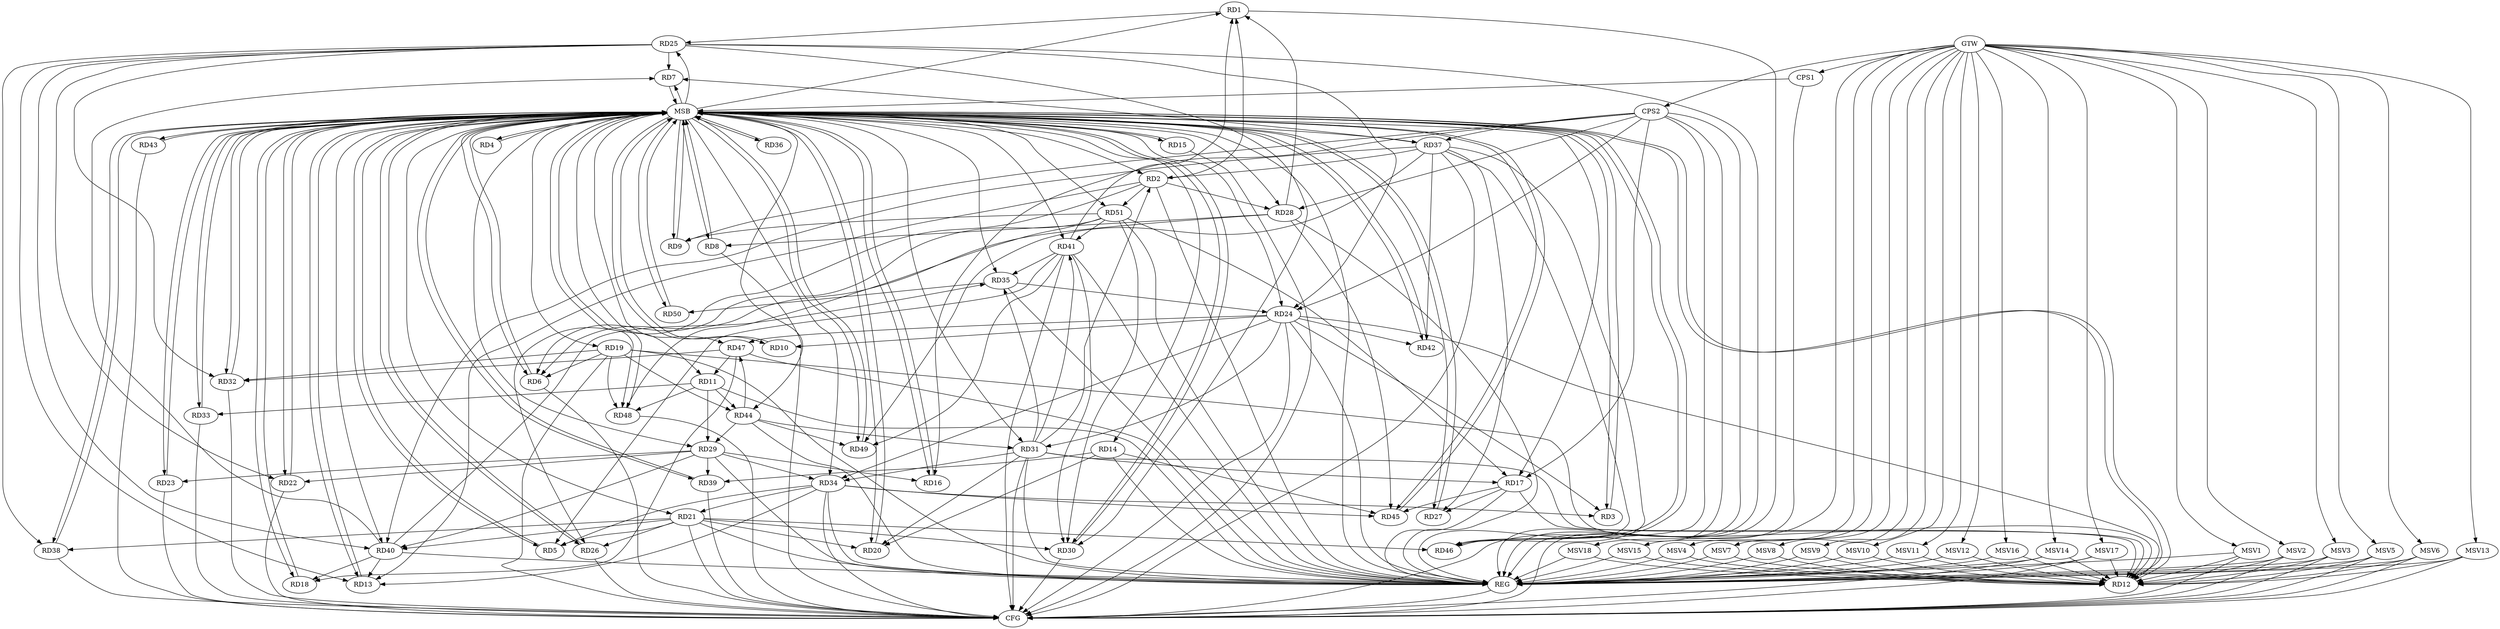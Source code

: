 strict digraph G {
  RD1 [ label="RD1" ];
  RD2 [ label="RD2" ];
  RD3 [ label="RD3" ];
  RD4 [ label="RD4" ];
  RD5 [ label="RD5" ];
  RD6 [ label="RD6" ];
  RD7 [ label="RD7" ];
  RD8 [ label="RD8" ];
  RD9 [ label="RD9" ];
  RD10 [ label="RD10" ];
  RD11 [ label="RD11" ];
  RD12 [ label="RD12" ];
  RD13 [ label="RD13" ];
  RD14 [ label="RD14" ];
  RD15 [ label="RD15" ];
  RD16 [ label="RD16" ];
  RD17 [ label="RD17" ];
  RD18 [ label="RD18" ];
  RD19 [ label="RD19" ];
  RD20 [ label="RD20" ];
  RD21 [ label="RD21" ];
  RD22 [ label="RD22" ];
  RD23 [ label="RD23" ];
  RD24 [ label="RD24" ];
  RD25 [ label="RD25" ];
  RD26 [ label="RD26" ];
  RD27 [ label="RD27" ];
  RD28 [ label="RD28" ];
  RD29 [ label="RD29" ];
  RD30 [ label="RD30" ];
  RD31 [ label="RD31" ];
  RD32 [ label="RD32" ];
  RD33 [ label="RD33" ];
  RD34 [ label="RD34" ];
  RD35 [ label="RD35" ];
  RD36 [ label="RD36" ];
  RD37 [ label="RD37" ];
  RD38 [ label="RD38" ];
  RD39 [ label="RD39" ];
  RD40 [ label="RD40" ];
  RD41 [ label="RD41" ];
  RD42 [ label="RD42" ];
  RD43 [ label="RD43" ];
  RD44 [ label="RD44" ];
  RD45 [ label="RD45" ];
  RD46 [ label="RD46" ];
  RD47 [ label="RD47" ];
  RD48 [ label="RD48" ];
  RD49 [ label="RD49" ];
  RD50 [ label="RD50" ];
  RD51 [ label="RD51" ];
  CPS1 [ label="CPS1" ];
  CPS2 [ label="CPS2" ];
  GTW [ label="GTW" ];
  REG [ label="REG" ];
  MSB [ label="MSB" ];
  CFG [ label="CFG" ];
  MSV1 [ label="MSV1" ];
  MSV2 [ label="MSV2" ];
  MSV3 [ label="MSV3" ];
  MSV4 [ label="MSV4" ];
  MSV5 [ label="MSV5" ];
  MSV6 [ label="MSV6" ];
  MSV7 [ label="MSV7" ];
  MSV8 [ label="MSV8" ];
  MSV9 [ label="MSV9" ];
  MSV10 [ label="MSV10" ];
  MSV11 [ label="MSV11" ];
  MSV12 [ label="MSV12" ];
  MSV13 [ label="MSV13" ];
  MSV14 [ label="MSV14" ];
  MSV15 [ label="MSV15" ];
  MSV16 [ label="MSV16" ];
  MSV17 [ label="MSV17" ];
  MSV18 [ label="MSV18" ];
  RD2 -> RD1;
  RD1 -> RD25;
  RD28 -> RD1;
  RD41 -> RD1;
  RD2 -> RD13;
  RD2 -> RD26;
  RD2 -> RD28;
  RD31 -> RD2;
  RD37 -> RD2;
  RD2 -> RD51;
  RD24 -> RD3;
  RD34 -> RD3;
  RD21 -> RD5;
  RD34 -> RD5;
  RD41 -> RD5;
  RD19 -> RD6;
  RD28 -> RD6;
  RD51 -> RD6;
  RD25 -> RD7;
  RD37 -> RD7;
  RD40 -> RD7;
  RD28 -> RD8;
  RD51 -> RD9;
  RD24 -> RD10;
  RD11 -> RD29;
  RD11 -> RD33;
  RD11 -> RD44;
  RD47 -> RD11;
  RD11 -> RD48;
  RD17 -> RD12;
  RD19 -> RD12;
  RD24 -> RD12;
  RD31 -> RD12;
  RD25 -> RD13;
  RD34 -> RD13;
  RD40 -> RD13;
  RD14 -> RD20;
  RD14 -> RD39;
  RD14 -> RD45;
  RD29 -> RD16;
  RD17 -> RD27;
  RD31 -> RD17;
  RD17 -> RD45;
  RD51 -> RD17;
  RD40 -> RD18;
  RD47 -> RD18;
  RD19 -> RD32;
  RD19 -> RD44;
  RD19 -> RD48;
  RD21 -> RD20;
  RD31 -> RD20;
  RD21 -> RD26;
  RD21 -> RD30;
  RD34 -> RD21;
  RD21 -> RD38;
  RD21 -> RD40;
  RD21 -> RD46;
  RD25 -> RD22;
  RD29 -> RD22;
  RD29 -> RD23;
  RD25 -> RD24;
  RD24 -> RD31;
  RD24 -> RD34;
  RD35 -> RD24;
  RD24 -> RD42;
  RD24 -> RD47;
  RD25 -> RD30;
  RD25 -> RD32;
  RD25 -> RD38;
  RD25 -> RD40;
  RD37 -> RD27;
  RD28 -> RD45;
  RD29 -> RD34;
  RD29 -> RD39;
  RD29 -> RD40;
  RD44 -> RD29;
  RD41 -> RD30;
  RD51 -> RD30;
  RD31 -> RD34;
  RD31 -> RD35;
  RD31 -> RD41;
  RD44 -> RD31;
  RD47 -> RD32;
  RD34 -> RD45;
  RD40 -> RD35;
  RD41 -> RD35;
  RD35 -> RD50;
  RD37 -> RD40;
  RD37 -> RD42;
  RD37 -> RD46;
  RD37 -> RD49;
  RD41 -> RD49;
  RD51 -> RD41;
  RD44 -> RD47;
  RD44 -> RD49;
  RD51 -> RD48;
  CPS2 -> RD17;
  CPS2 -> RD28;
  CPS2 -> RD24;
  CPS2 -> RD9;
  CPS2 -> RD37;
  CPS2 -> RD16;
  CPS2 -> RD46;
  GTW -> CPS1;
  GTW -> CPS2;
  RD1 -> REG;
  RD2 -> REG;
  RD11 -> REG;
  RD14 -> REG;
  RD17 -> REG;
  RD19 -> REG;
  RD21 -> REG;
  RD24 -> REG;
  RD25 -> REG;
  RD28 -> REG;
  RD29 -> REG;
  RD31 -> REG;
  RD34 -> REG;
  RD35 -> REG;
  RD37 -> REG;
  RD40 -> REG;
  RD41 -> REG;
  RD44 -> REG;
  RD47 -> REG;
  RD51 -> REG;
  CPS2 -> REG;
  RD3 -> MSB;
  MSB -> RD14;
  MSB -> RD15;
  MSB -> RD17;
  MSB -> RD22;
  MSB -> RD31;
  MSB -> RD36;
  MSB -> RD48;
  MSB -> RD49;
  MSB -> RD50;
  MSB -> RD51;
  MSB -> REG;
  RD4 -> MSB;
  MSB -> RD6;
  MSB -> RD7;
  MSB -> RD11;
  MSB -> RD23;
  MSB -> RD27;
  MSB -> RD29;
  MSB -> RD39;
  MSB -> RD46;
  RD5 -> MSB;
  MSB -> RD9;
  MSB -> RD19;
  MSB -> RD28;
  MSB -> RD44;
  RD6 -> MSB;
  MSB -> RD8;
  MSB -> RD13;
  MSB -> RD16;
  MSB -> RD21;
  MSB -> RD34;
  MSB -> RD45;
  RD7 -> MSB;
  MSB -> RD24;
  MSB -> RD25;
  MSB -> RD30;
  RD8 -> MSB;
  MSB -> RD41;
  RD9 -> MSB;
  MSB -> RD20;
  MSB -> RD40;
  RD10 -> MSB;
  MSB -> RD43;
  RD12 -> MSB;
  MSB -> RD26;
  RD13 -> MSB;
  MSB -> RD10;
  MSB -> RD12;
  RD15 -> MSB;
  MSB -> RD2;
  MSB -> RD18;
  MSB -> RD47;
  RD16 -> MSB;
  MSB -> RD3;
  MSB -> RD42;
  RD18 -> MSB;
  MSB -> RD4;
  RD20 -> MSB;
  MSB -> RD35;
  MSB -> RD38;
  RD22 -> MSB;
  MSB -> RD1;
  RD23 -> MSB;
  RD26 -> MSB;
  RD27 -> MSB;
  MSB -> RD5;
  RD30 -> MSB;
  RD32 -> MSB;
  MSB -> RD33;
  MSB -> RD37;
  RD33 -> MSB;
  RD36 -> MSB;
  MSB -> RD32;
  RD38 -> MSB;
  RD39 -> MSB;
  RD42 -> MSB;
  RD43 -> MSB;
  RD45 -> MSB;
  RD46 -> MSB;
  RD48 -> MSB;
  RD49 -> MSB;
  RD50 -> MSB;
  CPS1 -> MSB;
  RD19 -> CFG;
  RD34 -> CFG;
  CPS1 -> CFG;
  RD15 -> CFG;
  RD38 -> CFG;
  RD23 -> CFG;
  RD8 -> CFG;
  RD39 -> CFG;
  RD43 -> CFG;
  RD31 -> CFG;
  CPS2 -> CFG;
  RD30 -> CFG;
  RD33 -> CFG;
  RD22 -> CFG;
  RD24 -> CFG;
  RD6 -> CFG;
  RD48 -> CFG;
  RD37 -> CFG;
  RD21 -> CFG;
  RD41 -> CFG;
  RD32 -> CFG;
  RD26 -> CFG;
  REG -> CFG;
  MSV1 -> RD12;
  MSV2 -> RD12;
  GTW -> MSV1;
  MSV1 -> REG;
  MSV1 -> CFG;
  GTW -> MSV2;
  MSV2 -> REG;
  MSV2 -> CFG;
  MSV3 -> RD12;
  GTW -> MSV3;
  MSV3 -> REG;
  MSV3 -> CFG;
  MSV4 -> RD12;
  MSV5 -> RD12;
  GTW -> MSV4;
  MSV4 -> REG;
  GTW -> MSV5;
  MSV5 -> REG;
  MSV5 -> CFG;
  MSV6 -> RD12;
  MSV7 -> RD12;
  GTW -> MSV6;
  MSV6 -> REG;
  MSV6 -> CFG;
  GTW -> MSV7;
  MSV7 -> REG;
  MSV8 -> RD12;
  GTW -> MSV8;
  MSV8 -> REG;
  MSV9 -> RD12;
  GTW -> MSV9;
  MSV9 -> REG;
  MSV10 -> RD12;
  GTW -> MSV10;
  MSV10 -> REG;
  MSV11 -> RD12;
  GTW -> MSV11;
  MSV11 -> REG;
  MSV12 -> RD12;
  MSV13 -> RD12;
  GTW -> MSV12;
  MSV12 -> REG;
  GTW -> MSV13;
  MSV13 -> REG;
  MSV13 -> CFG;
  MSV14 -> RD12;
  MSV15 -> RD12;
  GTW -> MSV14;
  MSV14 -> REG;
  MSV14 -> CFG;
  GTW -> MSV15;
  MSV15 -> REG;
  MSV16 -> RD12;
  MSV17 -> RD12;
  MSV18 -> RD12;
  GTW -> MSV16;
  MSV16 -> REG;
  GTW -> MSV17;
  MSV17 -> REG;
  MSV17 -> CFG;
  GTW -> MSV18;
  MSV18 -> REG;
}
